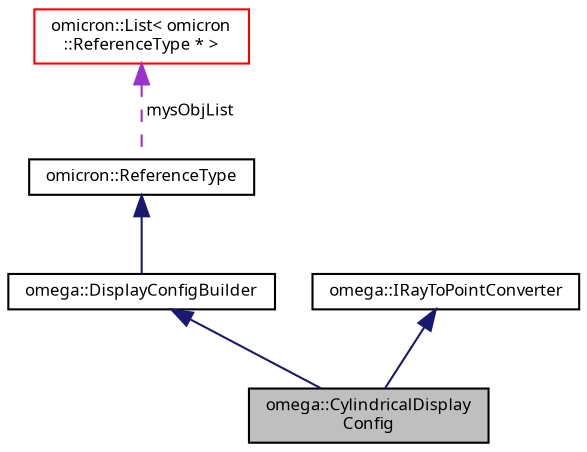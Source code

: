 digraph "omega::CylindricalDisplayConfig"
{
  bgcolor="transparent";
  edge [fontname="FreeSans.ttf",fontsize="8",labelfontname="FreeSans.ttf",labelfontsize="8"];
  node [fontname="FreeSans.ttf",fontsize="8",shape=record];
  Node1 [label="omega::CylindricalDisplay\lConfig",height=0.2,width=0.4,color="black", fillcolor="grey75", style="filled" fontcolor="black"];
  Node2 -> Node1 [dir="back",color="midnightblue",fontsize="8",style="solid",fontname="FreeSans.ttf"];
  Node2 [label="omega::DisplayConfigBuilder",height=0.2,width=0.4,color="black",URL="$classomega_1_1_display_config_builder.html",tooltip="Interface for display configuration generators. "];
  Node3 -> Node2 [dir="back",color="midnightblue",fontsize="8",style="solid",fontname="FreeSans.ttf"];
  Node3 [label="omicron::ReferenceType",height=0.2,width=0.4,color="black",URL="$classomicron_1_1_reference_type.html",tooltip="Implements a base class for reference-counted types. "];
  Node4 -> Node3 [dir="back",color="darkorchid3",fontsize="8",style="dashed",label=" mysObjList" ,fontname="FreeSans.ttf"];
  Node4 [label="omicron::List\< omicron\l::ReferenceType * \>",height=0.2,width=0.4,color="red",URL="$classomicron_1_1_list.html"];
  Node5 -> Node1 [dir="back",color="midnightblue",fontsize="8",style="solid",fontname="FreeSans.ttf"];
  Node5 [label="omega::IRayToPointConverter",height=0.2,width=0.4,color="black",URL="$classomega_1_1_i_ray_to_point_converter.html",tooltip="Public interface of objects providing a ray to display point conversion function. ..."];
}
